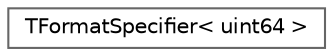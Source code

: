 digraph "Graphical Class Hierarchy"
{
 // INTERACTIVE_SVG=YES
 // LATEX_PDF_SIZE
  bgcolor="transparent";
  edge [fontname=Helvetica,fontsize=10,labelfontname=Helvetica,labelfontsize=10];
  node [fontname=Helvetica,fontsize=10,shape=box,height=0.2,width=0.4];
  rankdir="LR";
  Node0 [id="Node000000",label="TFormatSpecifier\< uint64 \>",height=0.2,width=0.4,color="grey40", fillcolor="white", style="filled",URL="$d4/dec/structTFormatSpecifier_3_01uint64_01_4.html",tooltip=" "];
}
